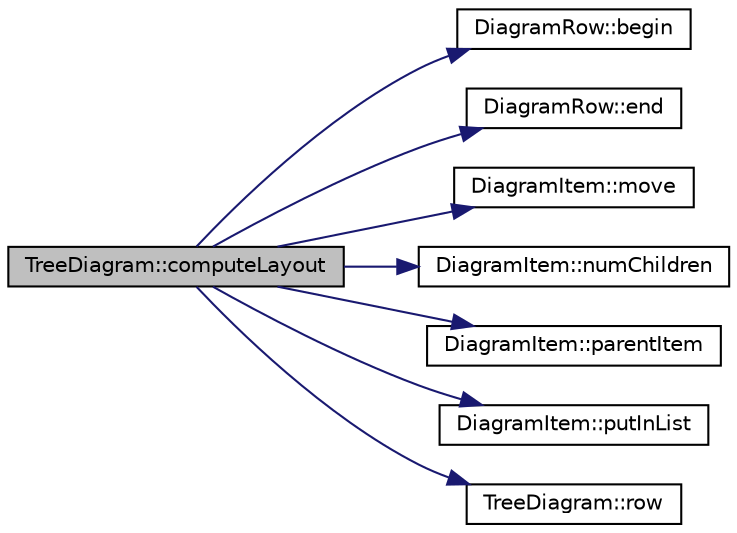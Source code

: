 digraph "TreeDiagram::computeLayout"
{
 // LATEX_PDF_SIZE
  edge [fontname="Helvetica",fontsize="10",labelfontname="Helvetica",labelfontsize="10"];
  node [fontname="Helvetica",fontsize="10",shape=record];
  rankdir="LR";
  Node1 [label="TreeDiagram::computeLayout",height=0.2,width=0.4,color="black", fillcolor="grey75", style="filled", fontcolor="black",tooltip=" "];
  Node1 -> Node2 [color="midnightblue",fontsize="10",style="solid",fontname="Helvetica"];
  Node2 [label="DiagramRow::begin",height=0.2,width=0.4,color="black", fillcolor="white", style="filled",URL="$classDiagramRow.html#a8488330f275e6f40ea01f5c647c0c565",tooltip=" "];
  Node1 -> Node3 [color="midnightblue",fontsize="10",style="solid",fontname="Helvetica"];
  Node3 [label="DiagramRow::end",height=0.2,width=0.4,color="black", fillcolor="white", style="filled",URL="$classDiagramRow.html#a849d1f6e44be3be59c6f3b790a61b603",tooltip=" "];
  Node1 -> Node4 [color="midnightblue",fontsize="10",style="solid",fontname="Helvetica"];
  Node4 [label="DiagramItem::move",height=0.2,width=0.4,color="black", fillcolor="white", style="filled",URL="$classDiagramItem.html#aca2295801c4b08a1565e86da1c04c242",tooltip=" "];
  Node1 -> Node5 [color="midnightblue",fontsize="10",style="solid",fontname="Helvetica"];
  Node5 [label="DiagramItem::numChildren",height=0.2,width=0.4,color="black", fillcolor="white", style="filled",URL="$classDiagramItem.html#a3eabc93518e6ed6a857eb14737d308d9",tooltip=" "];
  Node1 -> Node6 [color="midnightblue",fontsize="10",style="solid",fontname="Helvetica"];
  Node6 [label="DiagramItem::parentItem",height=0.2,width=0.4,color="black", fillcolor="white", style="filled",URL="$classDiagramItem.html#a82d6af599475dd6408cfacb5c1181598",tooltip=" "];
  Node1 -> Node7 [color="midnightblue",fontsize="10",style="solid",fontname="Helvetica"];
  Node7 [label="DiagramItem::putInList",height=0.2,width=0.4,color="black", fillcolor="white", style="filled",URL="$classDiagramItem.html#ad27e4ec4bbcf59eb0c8bf33571fec70d",tooltip=" "];
  Node1 -> Node8 [color="midnightblue",fontsize="10",style="solid",fontname="Helvetica"];
  Node8 [label="TreeDiagram::row",height=0.2,width=0.4,color="black", fillcolor="white", style="filled",URL="$classTreeDiagram.html#a722288bd9e075f9d49bce2e204abb33b",tooltip=" "];
}
